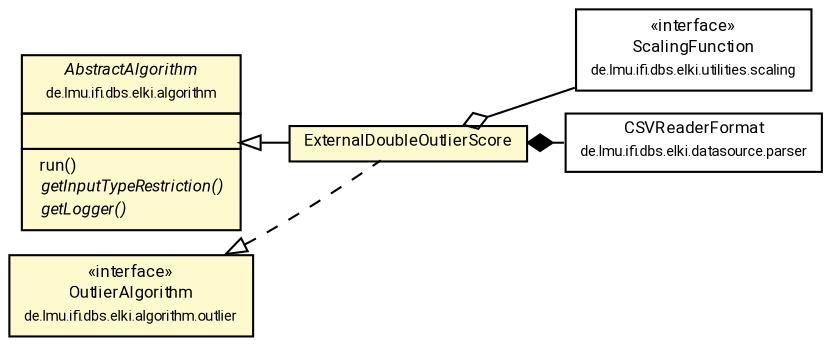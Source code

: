 #!/usr/local/bin/dot
#
# Class diagram 
# Generated by UMLGraph version R5_7_2-60-g0e99a6 (http://www.spinellis.gr/umlgraph/)
#

digraph G {
	graph [fontnames="svg"]
	edge [fontname="Roboto",fontsize=7,labelfontname="Roboto",labelfontsize=7,color="black"];
	node [fontname="Roboto",fontcolor="black",fontsize=8,shape=plaintext,margin=0,width=0,height=0];
	nodesep=0.15;
	ranksep=0.25;
	rankdir=LR;
	// de.lmu.ifi.dbs.elki.utilities.scaling.ScalingFunction
	c4159978 [label=<<table title="de.lmu.ifi.dbs.elki.utilities.scaling.ScalingFunction" border="0" cellborder="1" cellspacing="0" cellpadding="2" href="../../../utilities/scaling/ScalingFunction.html" target="_parent">
		<tr><td><table border="0" cellspacing="0" cellpadding="1">
		<tr><td align="center" balign="center"> &#171;interface&#187; </td></tr>
		<tr><td align="center" balign="center"> <font face="Roboto">ScalingFunction</font> </td></tr>
		<tr><td align="center" balign="center"> <font face="Roboto" point-size="7.0">de.lmu.ifi.dbs.elki.utilities.scaling</font> </td></tr>
		</table></td></tr>
		</table>>, URL="../../../utilities/scaling/ScalingFunction.html"];
	// de.lmu.ifi.dbs.elki.algorithm.AbstractAlgorithm<R extends de.lmu.ifi.dbs.elki.result.Result>
	c4160159 [label=<<table title="de.lmu.ifi.dbs.elki.algorithm.AbstractAlgorithm" border="0" cellborder="1" cellspacing="0" cellpadding="2" bgcolor="LemonChiffon" href="../../AbstractAlgorithm.html" target="_parent">
		<tr><td><table border="0" cellspacing="0" cellpadding="1">
		<tr><td align="center" balign="center"> <font face="Roboto"><i>AbstractAlgorithm</i></font> </td></tr>
		<tr><td align="center" balign="center"> <font face="Roboto" point-size="7.0">de.lmu.ifi.dbs.elki.algorithm</font> </td></tr>
		</table></td></tr>
		<tr><td><table border="0" cellspacing="0" cellpadding="1">
		<tr><td align="left" balign="left">  </td></tr>
		</table></td></tr>
		<tr><td><table border="0" cellspacing="0" cellpadding="1">
		<tr><td align="left" balign="left">  run() </td></tr>
		<tr><td align="left" balign="left"> <i> getInputTypeRestriction()</i> </td></tr>
		<tr><td align="left" balign="left"> <i> getLogger()</i> </td></tr>
		</table></td></tr>
		</table>>, URL="../../AbstractAlgorithm.html"];
	// de.lmu.ifi.dbs.elki.datasource.parser.CSVReaderFormat
	c4161734 [label=<<table title="de.lmu.ifi.dbs.elki.datasource.parser.CSVReaderFormat" border="0" cellborder="1" cellspacing="0" cellpadding="2" href="../../../datasource/parser/CSVReaderFormat.html" target="_parent">
		<tr><td><table border="0" cellspacing="0" cellpadding="1">
		<tr><td align="center" balign="center"> <font face="Roboto">CSVReaderFormat</font> </td></tr>
		<tr><td align="center" balign="center"> <font face="Roboto" point-size="7.0">de.lmu.ifi.dbs.elki.datasource.parser</font> </td></tr>
		</table></td></tr>
		</table>>, URL="../../../datasource/parser/CSVReaderFormat.html"];
	// de.lmu.ifi.dbs.elki.algorithm.outlier.OutlierAlgorithm
	c4161944 [label=<<table title="de.lmu.ifi.dbs.elki.algorithm.outlier.OutlierAlgorithm" border="0" cellborder="1" cellspacing="0" cellpadding="2" bgcolor="LemonChiffon" href="../OutlierAlgorithm.html" target="_parent">
		<tr><td><table border="0" cellspacing="0" cellpadding="1">
		<tr><td align="center" balign="center"> &#171;interface&#187; </td></tr>
		<tr><td align="center" balign="center"> <font face="Roboto">OutlierAlgorithm</font> </td></tr>
		<tr><td align="center" balign="center"> <font face="Roboto" point-size="7.0">de.lmu.ifi.dbs.elki.algorithm.outlier</font> </td></tr>
		</table></td></tr>
		</table>>, URL="../OutlierAlgorithm.html"];
	// de.lmu.ifi.dbs.elki.algorithm.outlier.meta.ExternalDoubleOutlierScore
	c4162008 [label=<<table title="de.lmu.ifi.dbs.elki.algorithm.outlier.meta.ExternalDoubleOutlierScore" border="0" cellborder="1" cellspacing="0" cellpadding="2" bgcolor="lemonChiffon" href="ExternalDoubleOutlierScore.html" target="_parent">
		<tr><td><table border="0" cellspacing="0" cellpadding="1">
		<tr><td align="center" balign="center"> <font face="Roboto">ExternalDoubleOutlierScore</font> </td></tr>
		</table></td></tr>
		</table>>, URL="ExternalDoubleOutlierScore.html"];
	// de.lmu.ifi.dbs.elki.algorithm.outlier.meta.ExternalDoubleOutlierScore extends de.lmu.ifi.dbs.elki.algorithm.AbstractAlgorithm<R extends de.lmu.ifi.dbs.elki.result.Result>
	c4160159 -> c4162008 [arrowtail=empty,dir=back,weight=10];
	// de.lmu.ifi.dbs.elki.algorithm.outlier.meta.ExternalDoubleOutlierScore implements de.lmu.ifi.dbs.elki.algorithm.outlier.OutlierAlgorithm
	c4161944 -> c4162008 [arrowtail=empty,style=dashed,dir=back,weight=9];
	// de.lmu.ifi.dbs.elki.algorithm.outlier.meta.ExternalDoubleOutlierScore composed de.lmu.ifi.dbs.elki.datasource.parser.CSVReaderFormat
	c4162008 -> c4161734 [arrowhead=none,arrowtail=diamond,dir=back,weight=6];
	// de.lmu.ifi.dbs.elki.algorithm.outlier.meta.ExternalDoubleOutlierScore has de.lmu.ifi.dbs.elki.utilities.scaling.ScalingFunction
	c4162008 -> c4159978 [arrowhead=none,arrowtail=ediamond,dir=back,weight=4];
}

